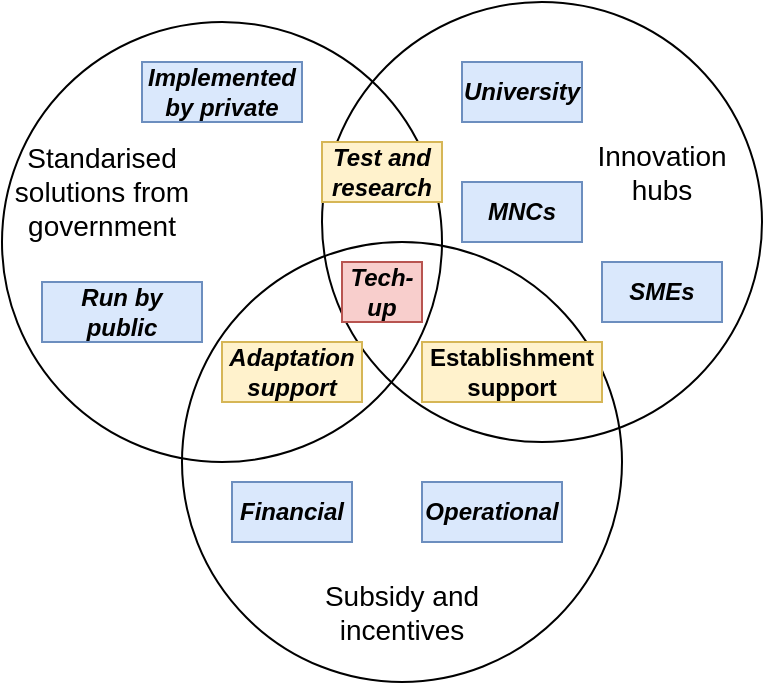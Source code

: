 <mxfile version="24.6.4" type="github">
  <diagram name="Page-1" id="-Y6ilbKvk6heofYQdk8W">
    <mxGraphModel dx="794" dy="420" grid="1" gridSize="10" guides="1" tooltips="1" connect="1" arrows="1" fold="1" page="1" pageScale="1" pageWidth="1169" pageHeight="827" math="0" shadow="0">
      <root>
        <mxCell id="0" />
        <mxCell id="1" parent="0" />
        <mxCell id="yxNK_W9bgGmAbDzLr3Jm-1" value="" style="ellipse;whiteSpace=wrap;html=1;aspect=fixed;fillColor=none;" vertex="1" parent="1">
          <mxGeometry x="170" y="60" width="220" height="220" as="geometry" />
        </mxCell>
        <mxCell id="yxNK_W9bgGmAbDzLr3Jm-4" value="" style="ellipse;whiteSpace=wrap;html=1;aspect=fixed;fillColor=none;" vertex="1" parent="1">
          <mxGeometry x="260" y="170" width="220" height="220" as="geometry" />
        </mxCell>
        <mxCell id="yxNK_W9bgGmAbDzLr3Jm-5" value="" style="ellipse;whiteSpace=wrap;html=1;aspect=fixed;fillColor=none;" vertex="1" parent="1">
          <mxGeometry x="330" y="50" width="220" height="220" as="geometry" />
        </mxCell>
        <mxCell id="yxNK_W9bgGmAbDzLr3Jm-6" value="&lt;b&gt;&lt;i&gt;Tech-&lt;/i&gt;&lt;/b&gt;&lt;div&gt;&lt;b&gt;&lt;i&gt;up&lt;/i&gt;&lt;/b&gt;&lt;/div&gt;" style="text;html=1;align=center;verticalAlign=middle;whiteSpace=wrap;rounded=0;fillColor=#f8cecc;strokeColor=#b85450;" vertex="1" parent="1">
          <mxGeometry x="340" y="180" width="40" height="30" as="geometry" />
        </mxCell>
        <mxCell id="yxNK_W9bgGmAbDzLr3Jm-7" value="&lt;b&gt;&lt;i&gt;Test and research&lt;/i&gt;&lt;/b&gt;" style="text;html=1;align=center;verticalAlign=middle;whiteSpace=wrap;rounded=0;fillColor=#fff2cc;strokeColor=#d6b656;" vertex="1" parent="1">
          <mxGeometry x="330" y="120" width="60" height="30" as="geometry" />
        </mxCell>
        <mxCell id="yxNK_W9bgGmAbDzLr3Jm-8" value="&lt;font style=&quot;font-size: 14px;&quot;&gt;Standarised solutions from government&lt;/font&gt;" style="text;html=1;align=center;verticalAlign=middle;whiteSpace=wrap;rounded=0;" vertex="1" parent="1">
          <mxGeometry x="170" y="130" width="100" height="30" as="geometry" />
        </mxCell>
        <mxCell id="yxNK_W9bgGmAbDzLr3Jm-9" value="&lt;font style=&quot;font-size: 14px;&quot;&gt;Innovation hubs&lt;/font&gt;" style="text;html=1;align=center;verticalAlign=middle;whiteSpace=wrap;rounded=0;" vertex="1" parent="1">
          <mxGeometry x="470" y="120" width="60" height="30" as="geometry" />
        </mxCell>
        <mxCell id="yxNK_W9bgGmAbDzLr3Jm-10" value="&lt;font style=&quot;font-size: 14px;&quot;&gt;Subsidy and incentives&lt;/font&gt;" style="text;html=1;align=center;verticalAlign=middle;whiteSpace=wrap;rounded=0;" vertex="1" parent="1">
          <mxGeometry x="330" y="340" width="80" height="30" as="geometry" />
        </mxCell>
        <mxCell id="yxNK_W9bgGmAbDzLr3Jm-11" value="&lt;b&gt;&lt;i&gt;Adaptation support&lt;/i&gt;&lt;/b&gt;" style="text;html=1;align=center;verticalAlign=middle;whiteSpace=wrap;rounded=0;fillColor=#fff2cc;strokeColor=#d6b656;" vertex="1" parent="1">
          <mxGeometry x="280" y="220" width="70" height="30" as="geometry" />
        </mxCell>
        <mxCell id="yxNK_W9bgGmAbDzLr3Jm-12" value="&lt;b&gt;Establishment support&lt;br&gt;&lt;/b&gt;" style="text;html=1;align=center;verticalAlign=middle;whiteSpace=wrap;rounded=0;fillColor=#fff2cc;strokeColor=#d6b656;" vertex="1" parent="1">
          <mxGeometry x="380" y="220" width="90" height="30" as="geometry" />
        </mxCell>
        <mxCell id="yxNK_W9bgGmAbDzLr3Jm-14" value="&lt;b&gt;&lt;i&gt;University&lt;/i&gt;&lt;/b&gt;" style="text;html=1;align=center;verticalAlign=middle;whiteSpace=wrap;rounded=0;fillColor=#dae8fc;strokeColor=#6c8ebf;" vertex="1" parent="1">
          <mxGeometry x="400" y="80" width="60" height="30" as="geometry" />
        </mxCell>
        <mxCell id="yxNK_W9bgGmAbDzLr3Jm-15" value="&lt;b&gt;&lt;i&gt;SMEs&lt;/i&gt;&lt;/b&gt;" style="text;html=1;align=center;verticalAlign=middle;whiteSpace=wrap;rounded=0;fillColor=#dae8fc;strokeColor=#6c8ebf;" vertex="1" parent="1">
          <mxGeometry x="470" y="180" width="60" height="30" as="geometry" />
        </mxCell>
        <mxCell id="yxNK_W9bgGmAbDzLr3Jm-16" value="&lt;b&gt;&lt;i&gt;MNCs&lt;/i&gt;&lt;/b&gt;" style="text;html=1;align=center;verticalAlign=middle;whiteSpace=wrap;rounded=0;fillColor=#dae8fc;strokeColor=#6c8ebf;" vertex="1" parent="1">
          <mxGeometry x="400" y="140" width="60" height="30" as="geometry" />
        </mxCell>
        <mxCell id="yxNK_W9bgGmAbDzLr3Jm-18" value="&lt;b&gt;&lt;i&gt;Financial&lt;/i&gt;&lt;/b&gt;" style="text;html=1;align=center;verticalAlign=middle;whiteSpace=wrap;rounded=0;fillColor=#dae8fc;strokeColor=#6c8ebf;" vertex="1" parent="1">
          <mxGeometry x="285" y="290" width="60" height="30" as="geometry" />
        </mxCell>
        <mxCell id="yxNK_W9bgGmAbDzLr3Jm-19" value="&lt;b&gt;&lt;i&gt;Operational&lt;/i&gt;&lt;/b&gt;" style="text;html=1;align=center;verticalAlign=middle;whiteSpace=wrap;rounded=0;fillColor=#dae8fc;strokeColor=#6c8ebf;" vertex="1" parent="1">
          <mxGeometry x="380" y="290" width="70" height="30" as="geometry" />
        </mxCell>
        <mxCell id="yxNK_W9bgGmAbDzLr3Jm-20" value="&lt;b&gt;&lt;i&gt;Implemented by private&lt;/i&gt;&lt;/b&gt;" style="text;html=1;align=center;verticalAlign=middle;whiteSpace=wrap;rounded=0;fillColor=#dae8fc;strokeColor=#6c8ebf;" vertex="1" parent="1">
          <mxGeometry x="240" y="80" width="80" height="30" as="geometry" />
        </mxCell>
        <mxCell id="yxNK_W9bgGmAbDzLr3Jm-21" value="&lt;b&gt;&lt;i&gt;Run by public&lt;/i&gt;&lt;/b&gt;" style="text;html=1;align=center;verticalAlign=middle;whiteSpace=wrap;rounded=0;fillColor=#dae8fc;strokeColor=#6c8ebf;" vertex="1" parent="1">
          <mxGeometry x="190" y="190" width="80" height="30" as="geometry" />
        </mxCell>
      </root>
    </mxGraphModel>
  </diagram>
</mxfile>
